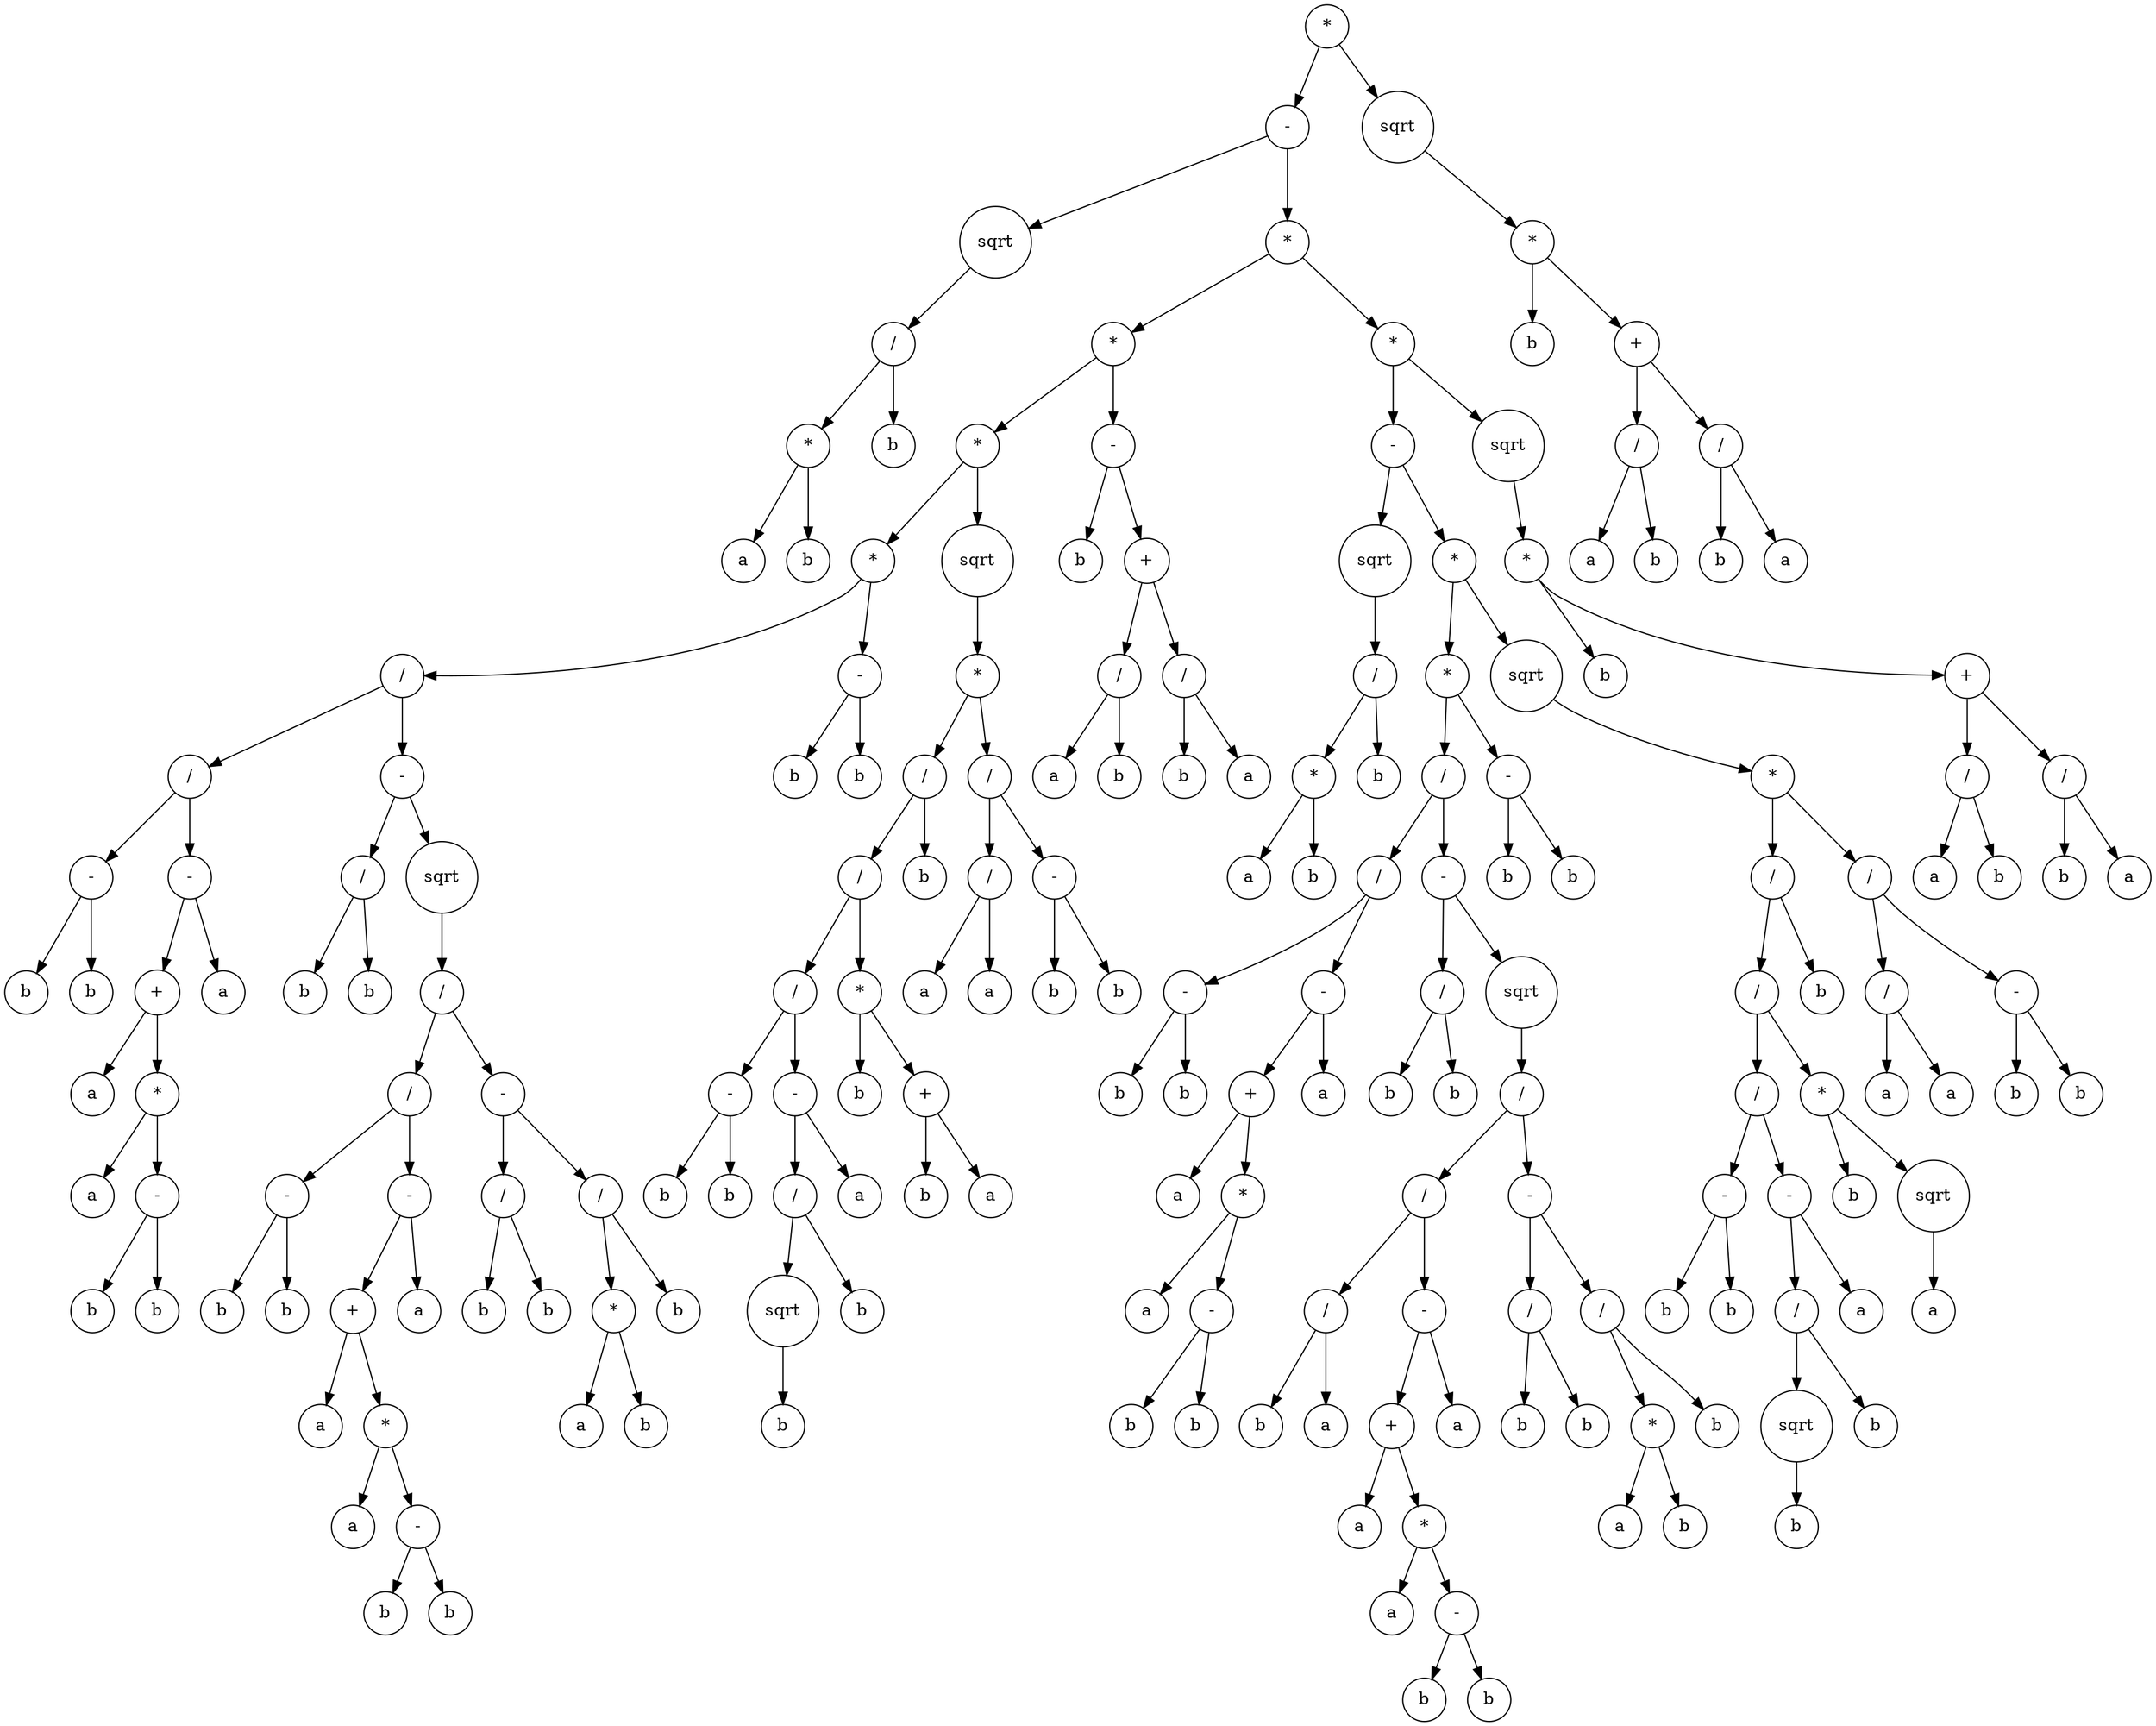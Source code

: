 digraph g {
graph [ordering=out];
node [shape=circle];
n[label = "*"];
n0[label = "-"];
n00[label = "sqrt"];
n000[label = "/"];
n0000[label = "*"];
n00000[label = "a"];
n0000 -> n00000;
n00001[label = "b"];
n0000 -> n00001;
n000 -> n0000;
n0001[label = "b"];
n000 -> n0001;
n00 -> n000;
n0 -> n00;
n01[label = "*"];
n010[label = "*"];
n0100[label = "*"];
n01000[label = "*"];
n010000[label = "/"];
n0100000[label = "/"];
n01000000[label = "-"];
n010000000[label = "b"];
n01000000 -> n010000000;
n010000001[label = "b"];
n01000000 -> n010000001;
n0100000 -> n01000000;
n01000001[label = "-"];
n010000010[label = "+"];
n0100000100[label = "a"];
n010000010 -> n0100000100;
n0100000101[label = "*"];
n01000001010[label = "a"];
n0100000101 -> n01000001010;
n01000001011[label = "-"];
n010000010110[label = "b"];
n01000001011 -> n010000010110;
n010000010111[label = "b"];
n01000001011 -> n010000010111;
n0100000101 -> n01000001011;
n010000010 -> n0100000101;
n01000001 -> n010000010;
n010000011[label = "a"];
n01000001 -> n010000011;
n0100000 -> n01000001;
n010000 -> n0100000;
n0100001[label = "-"];
n01000010[label = "/"];
n010000100[label = "b"];
n01000010 -> n010000100;
n010000101[label = "b"];
n01000010 -> n010000101;
n0100001 -> n01000010;
n01000011[label = "sqrt"];
n010000110[label = "/"];
n0100001100[label = "/"];
n01000011000[label = "-"];
n010000110000[label = "b"];
n01000011000 -> n010000110000;
n010000110001[label = "b"];
n01000011000 -> n010000110001;
n0100001100 -> n01000011000;
n01000011001[label = "-"];
n010000110010[label = "+"];
n0100001100100[label = "a"];
n010000110010 -> n0100001100100;
n0100001100101[label = "*"];
n01000011001010[label = "a"];
n0100001100101 -> n01000011001010;
n01000011001011[label = "-"];
n010000110010110[label = "b"];
n01000011001011 -> n010000110010110;
n010000110010111[label = "b"];
n01000011001011 -> n010000110010111;
n0100001100101 -> n01000011001011;
n010000110010 -> n0100001100101;
n01000011001 -> n010000110010;
n010000110011[label = "a"];
n01000011001 -> n010000110011;
n0100001100 -> n01000011001;
n010000110 -> n0100001100;
n0100001101[label = "-"];
n01000011010[label = "/"];
n010000110100[label = "b"];
n01000011010 -> n010000110100;
n010000110101[label = "b"];
n01000011010 -> n010000110101;
n0100001101 -> n01000011010;
n01000011011[label = "/"];
n010000110110[label = "*"];
n0100001101100[label = "a"];
n010000110110 -> n0100001101100;
n0100001101101[label = "b"];
n010000110110 -> n0100001101101;
n01000011011 -> n010000110110;
n010000110111[label = "b"];
n01000011011 -> n010000110111;
n0100001101 -> n01000011011;
n010000110 -> n0100001101;
n01000011 -> n010000110;
n0100001 -> n01000011;
n010000 -> n0100001;
n01000 -> n010000;
n010001[label = "-"];
n0100010[label = "b"];
n010001 -> n0100010;
n0100011[label = "b"];
n010001 -> n0100011;
n01000 -> n010001;
n0100 -> n01000;
n01001[label = "sqrt"];
n010010[label = "*"];
n0100100[label = "/"];
n01001000[label = "/"];
n010010000[label = "/"];
n0100100000[label = "-"];
n01001000000[label = "b"];
n0100100000 -> n01001000000;
n01001000001[label = "b"];
n0100100000 -> n01001000001;
n010010000 -> n0100100000;
n0100100001[label = "-"];
n01001000010[label = "/"];
n010010000100[label = "sqrt"];
n0100100001000[label = "b"];
n010010000100 -> n0100100001000;
n01001000010 -> n010010000100;
n010010000101[label = "b"];
n01001000010 -> n010010000101;
n0100100001 -> n01001000010;
n01001000011[label = "a"];
n0100100001 -> n01001000011;
n010010000 -> n0100100001;
n01001000 -> n010010000;
n010010001[label = "*"];
n0100100010[label = "b"];
n010010001 -> n0100100010;
n0100100011[label = "+"];
n01001000110[label = "b"];
n0100100011 -> n01001000110;
n01001000111[label = "a"];
n0100100011 -> n01001000111;
n010010001 -> n0100100011;
n01001000 -> n010010001;
n0100100 -> n01001000;
n01001001[label = "b"];
n0100100 -> n01001001;
n010010 -> n0100100;
n0100101[label = "/"];
n01001010[label = "/"];
n010010100[label = "a"];
n01001010 -> n010010100;
n010010101[label = "a"];
n01001010 -> n010010101;
n0100101 -> n01001010;
n01001011[label = "-"];
n010010110[label = "b"];
n01001011 -> n010010110;
n010010111[label = "b"];
n01001011 -> n010010111;
n0100101 -> n01001011;
n010010 -> n0100101;
n01001 -> n010010;
n0100 -> n01001;
n010 -> n0100;
n0101[label = "-"];
n01010[label = "b"];
n0101 -> n01010;
n01011[label = "+"];
n010110[label = "/"];
n0101100[label = "a"];
n010110 -> n0101100;
n0101101[label = "b"];
n010110 -> n0101101;
n01011 -> n010110;
n010111[label = "/"];
n0101110[label = "b"];
n010111 -> n0101110;
n0101111[label = "a"];
n010111 -> n0101111;
n01011 -> n010111;
n0101 -> n01011;
n010 -> n0101;
n01 -> n010;
n011[label = "*"];
n0110[label = "-"];
n01100[label = "sqrt"];
n011000[label = "/"];
n0110000[label = "*"];
n01100000[label = "a"];
n0110000 -> n01100000;
n01100001[label = "b"];
n0110000 -> n01100001;
n011000 -> n0110000;
n0110001[label = "b"];
n011000 -> n0110001;
n01100 -> n011000;
n0110 -> n01100;
n01101[label = "*"];
n011010[label = "*"];
n0110100[label = "/"];
n01101000[label = "/"];
n011010000[label = "-"];
n0110100000[label = "b"];
n011010000 -> n0110100000;
n0110100001[label = "b"];
n011010000 -> n0110100001;
n01101000 -> n011010000;
n011010001[label = "-"];
n0110100010[label = "+"];
n01101000100[label = "a"];
n0110100010 -> n01101000100;
n01101000101[label = "*"];
n011010001010[label = "a"];
n01101000101 -> n011010001010;
n011010001011[label = "-"];
n0110100010110[label = "b"];
n011010001011 -> n0110100010110;
n0110100010111[label = "b"];
n011010001011 -> n0110100010111;
n01101000101 -> n011010001011;
n0110100010 -> n01101000101;
n011010001 -> n0110100010;
n0110100011[label = "a"];
n011010001 -> n0110100011;
n01101000 -> n011010001;
n0110100 -> n01101000;
n01101001[label = "-"];
n011010010[label = "/"];
n0110100100[label = "b"];
n011010010 -> n0110100100;
n0110100101[label = "b"];
n011010010 -> n0110100101;
n01101001 -> n011010010;
n011010011[label = "sqrt"];
n0110100110[label = "/"];
n01101001100[label = "/"];
n011010011000[label = "/"];
n0110100110000[label = "b"];
n011010011000 -> n0110100110000;
n0110100110001[label = "a"];
n011010011000 -> n0110100110001;
n01101001100 -> n011010011000;
n011010011001[label = "-"];
n0110100110010[label = "+"];
n01101001100100[label = "a"];
n0110100110010 -> n01101001100100;
n01101001100101[label = "*"];
n011010011001010[label = "a"];
n01101001100101 -> n011010011001010;
n011010011001011[label = "-"];
n0110100110010110[label = "b"];
n011010011001011 -> n0110100110010110;
n0110100110010111[label = "b"];
n011010011001011 -> n0110100110010111;
n01101001100101 -> n011010011001011;
n0110100110010 -> n01101001100101;
n011010011001 -> n0110100110010;
n0110100110011[label = "a"];
n011010011001 -> n0110100110011;
n01101001100 -> n011010011001;
n0110100110 -> n01101001100;
n01101001101[label = "-"];
n011010011010[label = "/"];
n0110100110100[label = "b"];
n011010011010 -> n0110100110100;
n0110100110101[label = "b"];
n011010011010 -> n0110100110101;
n01101001101 -> n011010011010;
n011010011011[label = "/"];
n0110100110110[label = "*"];
n01101001101100[label = "a"];
n0110100110110 -> n01101001101100;
n01101001101101[label = "b"];
n0110100110110 -> n01101001101101;
n011010011011 -> n0110100110110;
n0110100110111[label = "b"];
n011010011011 -> n0110100110111;
n01101001101 -> n011010011011;
n0110100110 -> n01101001101;
n011010011 -> n0110100110;
n01101001 -> n011010011;
n0110100 -> n01101001;
n011010 -> n0110100;
n0110101[label = "-"];
n01101010[label = "b"];
n0110101 -> n01101010;
n01101011[label = "b"];
n0110101 -> n01101011;
n011010 -> n0110101;
n01101 -> n011010;
n011011[label = "sqrt"];
n0110110[label = "*"];
n01101100[label = "/"];
n011011000[label = "/"];
n0110110000[label = "/"];
n01101100000[label = "-"];
n011011000000[label = "b"];
n01101100000 -> n011011000000;
n011011000001[label = "b"];
n01101100000 -> n011011000001;
n0110110000 -> n01101100000;
n01101100001[label = "-"];
n011011000010[label = "/"];
n0110110000100[label = "sqrt"];
n01101100001000[label = "b"];
n0110110000100 -> n01101100001000;
n011011000010 -> n0110110000100;
n0110110000101[label = "b"];
n011011000010 -> n0110110000101;
n01101100001 -> n011011000010;
n011011000011[label = "a"];
n01101100001 -> n011011000011;
n0110110000 -> n01101100001;
n011011000 -> n0110110000;
n0110110001[label = "*"];
n01101100010[label = "b"];
n0110110001 -> n01101100010;
n01101100011[label = "sqrt"];
n011011000110[label = "a"];
n01101100011 -> n011011000110;
n0110110001 -> n01101100011;
n011011000 -> n0110110001;
n01101100 -> n011011000;
n011011001[label = "b"];
n01101100 -> n011011001;
n0110110 -> n01101100;
n01101101[label = "/"];
n011011010[label = "/"];
n0110110100[label = "a"];
n011011010 -> n0110110100;
n0110110101[label = "a"];
n011011010 -> n0110110101;
n01101101 -> n011011010;
n011011011[label = "-"];
n0110110110[label = "b"];
n011011011 -> n0110110110;
n0110110111[label = "b"];
n011011011 -> n0110110111;
n01101101 -> n011011011;
n0110110 -> n01101101;
n011011 -> n0110110;
n01101 -> n011011;
n0110 -> n01101;
n011 -> n0110;
n0111[label = "sqrt"];
n01110[label = "*"];
n011100[label = "b"];
n01110 -> n011100;
n011101[label = "+"];
n0111010[label = "/"];
n01110100[label = "a"];
n0111010 -> n01110100;
n01110101[label = "b"];
n0111010 -> n01110101;
n011101 -> n0111010;
n0111011[label = "/"];
n01110110[label = "b"];
n0111011 -> n01110110;
n01110111[label = "a"];
n0111011 -> n01110111;
n011101 -> n0111011;
n01110 -> n011101;
n0111 -> n01110;
n011 -> n0111;
n01 -> n011;
n0 -> n01;
n -> n0;
n1[label = "sqrt"];
n10[label = "*"];
n100[label = "b"];
n10 -> n100;
n101[label = "+"];
n1010[label = "/"];
n10100[label = "a"];
n1010 -> n10100;
n10101[label = "b"];
n1010 -> n10101;
n101 -> n1010;
n1011[label = "/"];
n10110[label = "b"];
n1011 -> n10110;
n10111[label = "a"];
n1011 -> n10111;
n101 -> n1011;
n10 -> n101;
n1 -> n10;
n -> n1;
}
